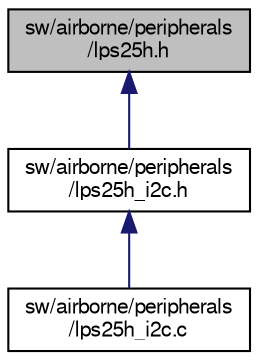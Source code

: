 digraph "sw/airborne/peripherals/lps25h.h"
{
  edge [fontname="FreeSans",fontsize="10",labelfontname="FreeSans",labelfontsize="10"];
  node [fontname="FreeSans",fontsize="10",shape=record];
  Node1 [label="sw/airborne/peripherals\l/lps25h.h",height=0.2,width=0.4,color="black", fillcolor="grey75", style="filled", fontcolor="black"];
  Node1 -> Node2 [dir="back",color="midnightblue",fontsize="10",style="solid",fontname="FreeSans"];
  Node2 [label="sw/airborne/peripherals\l/lps25h_i2c.h",height=0.2,width=0.4,color="black", fillcolor="white", style="filled",URL="$lps25h__i2c_8h.html",tooltip="I2C interface for LPS25H barometer. "];
  Node2 -> Node3 [dir="back",color="midnightblue",fontsize="10",style="solid",fontname="FreeSans"];
  Node3 [label="sw/airborne/peripherals\l/lps25h_i2c.c",height=0.2,width=0.4,color="black", fillcolor="white", style="filled",URL="$lps25h__i2c_8c.html",tooltip="Driver for LPS25H barometer I2C. "];
}
